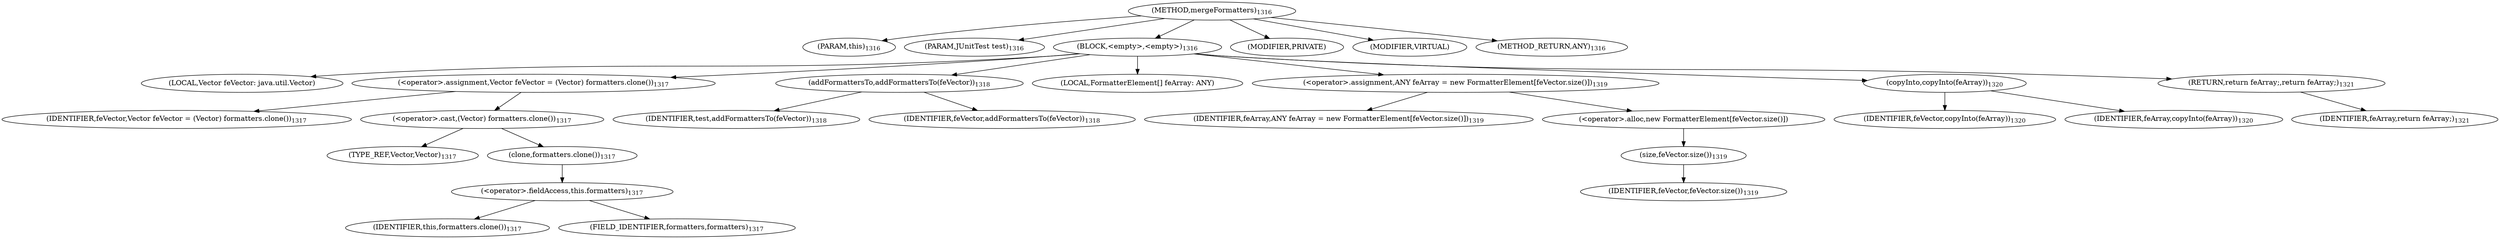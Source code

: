 digraph "mergeFormatters" {  
"2862" [label = <(METHOD,mergeFormatters)<SUB>1316</SUB>> ]
"2863" [label = <(PARAM,this)<SUB>1316</SUB>> ]
"2864" [label = <(PARAM,JUnitTest test)<SUB>1316</SUB>> ]
"2865" [label = <(BLOCK,&lt;empty&gt;,&lt;empty&gt;)<SUB>1316</SUB>> ]
"2866" [label = <(LOCAL,Vector feVector: java.util.Vector)> ]
"2867" [label = <(&lt;operator&gt;.assignment,Vector feVector = (Vector) formatters.clone())<SUB>1317</SUB>> ]
"2868" [label = <(IDENTIFIER,feVector,Vector feVector = (Vector) formatters.clone())<SUB>1317</SUB>> ]
"2869" [label = <(&lt;operator&gt;.cast,(Vector) formatters.clone())<SUB>1317</SUB>> ]
"2870" [label = <(TYPE_REF,Vector,Vector)<SUB>1317</SUB>> ]
"2871" [label = <(clone,formatters.clone())<SUB>1317</SUB>> ]
"2872" [label = <(&lt;operator&gt;.fieldAccess,this.formatters)<SUB>1317</SUB>> ]
"2873" [label = <(IDENTIFIER,this,formatters.clone())<SUB>1317</SUB>> ]
"2874" [label = <(FIELD_IDENTIFIER,formatters,formatters)<SUB>1317</SUB>> ]
"2875" [label = <(addFormattersTo,addFormattersTo(feVector))<SUB>1318</SUB>> ]
"2876" [label = <(IDENTIFIER,test,addFormattersTo(feVector))<SUB>1318</SUB>> ]
"2877" [label = <(IDENTIFIER,feVector,addFormattersTo(feVector))<SUB>1318</SUB>> ]
"2878" [label = <(LOCAL,FormatterElement[] feArray: ANY)> ]
"2879" [label = <(&lt;operator&gt;.assignment,ANY feArray = new FormatterElement[feVector.size()])<SUB>1319</SUB>> ]
"2880" [label = <(IDENTIFIER,feArray,ANY feArray = new FormatterElement[feVector.size()])<SUB>1319</SUB>> ]
"2881" [label = <(&lt;operator&gt;.alloc,new FormatterElement[feVector.size()])> ]
"2882" [label = <(size,feVector.size())<SUB>1319</SUB>> ]
"2883" [label = <(IDENTIFIER,feVector,feVector.size())<SUB>1319</SUB>> ]
"2884" [label = <(copyInto,copyInto(feArray))<SUB>1320</SUB>> ]
"2885" [label = <(IDENTIFIER,feVector,copyInto(feArray))<SUB>1320</SUB>> ]
"2886" [label = <(IDENTIFIER,feArray,copyInto(feArray))<SUB>1320</SUB>> ]
"2887" [label = <(RETURN,return feArray;,return feArray;)<SUB>1321</SUB>> ]
"2888" [label = <(IDENTIFIER,feArray,return feArray;)<SUB>1321</SUB>> ]
"2889" [label = <(MODIFIER,PRIVATE)> ]
"2890" [label = <(MODIFIER,VIRTUAL)> ]
"2891" [label = <(METHOD_RETURN,ANY)<SUB>1316</SUB>> ]
  "2862" -> "2863" 
  "2862" -> "2864" 
  "2862" -> "2865" 
  "2862" -> "2889" 
  "2862" -> "2890" 
  "2862" -> "2891" 
  "2865" -> "2866" 
  "2865" -> "2867" 
  "2865" -> "2875" 
  "2865" -> "2878" 
  "2865" -> "2879" 
  "2865" -> "2884" 
  "2865" -> "2887" 
  "2867" -> "2868" 
  "2867" -> "2869" 
  "2869" -> "2870" 
  "2869" -> "2871" 
  "2871" -> "2872" 
  "2872" -> "2873" 
  "2872" -> "2874" 
  "2875" -> "2876" 
  "2875" -> "2877" 
  "2879" -> "2880" 
  "2879" -> "2881" 
  "2881" -> "2882" 
  "2882" -> "2883" 
  "2884" -> "2885" 
  "2884" -> "2886" 
  "2887" -> "2888" 
}
